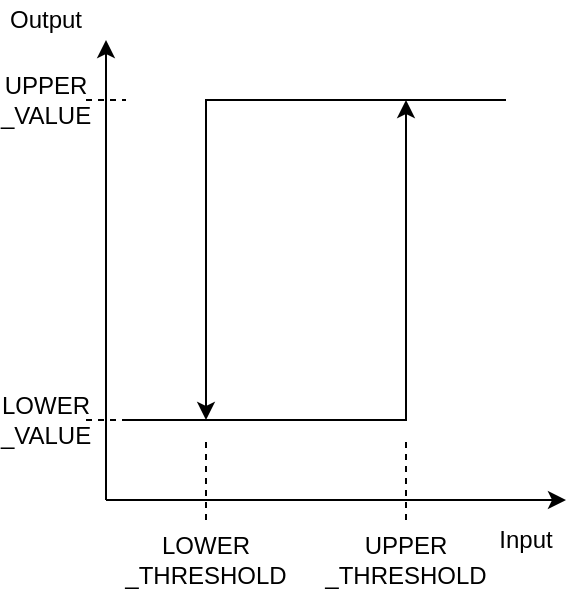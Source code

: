 <mxfile userAgent="Mozilla/5.0 (Windows NT 6.1; Win64; x64) AppleWebKit/537.36 (KHTML, like Gecko) Chrome/70.0.354.77 Safari/537.36" version="9.3.1" editor="www.draw.io" type="device"><diagram id="c018b6ec-083f-c528-af8c-ba68dcab1dd7" name="Hysteresis"><mxGraphModel dx="634" dy="773" grid="1" gridSize="10" guides="1" tooltips="1" connect="1" arrows="1" fold="1" page="1" pageScale="1" pageWidth="827" pageHeight="1169" background="#ffffff" math="0" shadow="0"><root><mxCell id="0"/><mxCell id="1" parent="0"/><mxCell id="24" value="" style="endArrow=classic;html=1;" edge="1" parent="1"><mxGeometry width="50" height="50" relative="1" as="geometry"><mxPoint x="80" y="400" as="sourcePoint"/><mxPoint x="80" y="170" as="targetPoint"/></mxGeometry></mxCell><mxCell id="25" value="" style="endArrow=classic;html=1;" edge="1" parent="1"><mxGeometry width="50" height="50" relative="1" as="geometry"><mxPoint x="80" y="400" as="sourcePoint"/><mxPoint x="310" y="400" as="targetPoint"/></mxGeometry></mxCell><mxCell id="26" value="" style="endArrow=classic;html=1;rounded=0;" edge="1" parent="1"><mxGeometry width="50" height="50" relative="1" as="geometry"><mxPoint x="90" y="360" as="sourcePoint"/><mxPoint x="230" y="200" as="targetPoint"/><Array as="points"><mxPoint x="230" y="360"/></Array></mxGeometry></mxCell><mxCell id="27" value="" style="endArrow=classic;html=1;rounded=0;" edge="1" parent="1"><mxGeometry width="50" height="50" relative="1" as="geometry"><mxPoint x="280" y="200" as="sourcePoint"/><mxPoint x="130" y="360" as="targetPoint"/><Array as="points"><mxPoint x="130" y="200"/></Array></mxGeometry></mxCell><mxCell id="28" value="" style="endArrow=none;dashed=1;html=1;" edge="1" parent="1"><mxGeometry width="50" height="50" relative="1" as="geometry"><mxPoint x="130" y="410" as="sourcePoint"/><mxPoint x="130" y="370" as="targetPoint"/></mxGeometry></mxCell><mxCell id="29" value="" style="endArrow=none;dashed=1;html=1;" edge="1" parent="1"><mxGeometry width="50" height="50" relative="1" as="geometry"><mxPoint x="230" y="410" as="sourcePoint"/><mxPoint x="230" y="370" as="targetPoint"/></mxGeometry></mxCell><mxCell id="30" value="" style="endArrow=none;dashed=1;html=1;" edge="1" parent="1"><mxGeometry width="50" height="50" relative="1" as="geometry"><mxPoint x="70" y="360" as="sourcePoint"/><mxPoint x="90" y="360" as="targetPoint"/></mxGeometry></mxCell><mxCell id="31" value="" style="endArrow=none;dashed=1;html=1;" edge="1" parent="1"><mxGeometry width="50" height="50" relative="1" as="geometry"><mxPoint x="70" y="200" as="sourcePoint"/><mxPoint x="90" y="200" as="targetPoint"/></mxGeometry></mxCell><mxCell id="32" value="Input" style="text;html=1;strokeColor=none;fillColor=none;align=center;verticalAlign=middle;whiteSpace=wrap;rounded=0;" vertex="1" parent="1"><mxGeometry x="270" y="410" width="40" height="20" as="geometry"/></mxCell><mxCell id="33" value="Output" style="text;html=1;strokeColor=none;fillColor=none;align=center;verticalAlign=middle;whiteSpace=wrap;rounded=0;" vertex="1" parent="1"><mxGeometry x="30" y="150" width="40" height="20" as="geometry"/></mxCell><mxCell id="34" value="LOWER&lt;br&gt;_THRESHOLD" style="text;html=1;strokeColor=none;fillColor=none;align=center;verticalAlign=middle;whiteSpace=wrap;rounded=0;" vertex="1" parent="1"><mxGeometry x="110" y="420" width="40" height="20" as="geometry"/></mxCell><mxCell id="35" value="UPPER&lt;br&gt;_THRESHOLD" style="text;html=1;strokeColor=none;fillColor=none;align=center;verticalAlign=middle;whiteSpace=wrap;rounded=0;" vertex="1" parent="1"><mxGeometry x="210" y="420" width="40" height="20" as="geometry"/></mxCell><mxCell id="36" value="LOWER&lt;br&gt;_VALUE" style="text;html=1;strokeColor=none;fillColor=none;align=center;verticalAlign=middle;whiteSpace=wrap;rounded=0;" vertex="1" parent="1"><mxGeometry x="30" y="350" width="40" height="20" as="geometry"/></mxCell><mxCell id="37" value="UPPER&lt;br&gt;_VALUE" style="text;html=1;strokeColor=none;fillColor=none;align=center;verticalAlign=middle;whiteSpace=wrap;rounded=0;" vertex="1" parent="1"><mxGeometry x="30" y="190" width="40" height="20" as="geometry"/></mxCell></root></mxGraphModel></diagram><diagram id="b9b75963-c86a-c657-0cf8-c45405a65289" name="AutoIncrement"><mxGraphModel dx="634" dy="773" grid="1" gridSize="10" guides="1" tooltips="1" connect="1" arrows="1" fold="1" page="1" pageScale="1" pageWidth="827" pageHeight="1169" background="#ffffff" math="0" shadow="0"><root><mxCell id="0"/><mxCell id="1" parent="0"/><mxCell id="15" style="edgeStyle=orthogonalEdgeStyle;rounded=1;html=1;exitX=1;exitY=0;entryX=0;entryY=0;startArrow=none;startFill=0;jettySize=auto;orthogonalLoop=1;" edge="1" parent="1" source="2" target="3"><mxGeometry relative="1" as="geometry"><Array as="points"><mxPoint x="222" y="380"/><mxPoint x="458" y="380"/></Array></mxGeometry></mxCell><mxCell id="17" value="[HoldInterval &amp;gt; BUTTON_INTERVAL]" style="text;html=1;resizable=0;points=[];align=center;verticalAlign=middle;labelBackgroundColor=#ffffff;" vertex="1" connectable="0" parent="15"><mxGeometry x="-0.12" relative="1" as="geometry"><mxPoint x="8" y="-10" as="offset"/></mxGeometry></mxCell><mxCell id="2" value="SIMPLE&lt;br&gt;_STATE&lt;br&gt;&lt;br&gt;&lt;br&gt;&lt;br&gt;" style="ellipse;whiteSpace=wrap;html=1;" vertex="1" parent="1"><mxGeometry x="120" y="400" width="120" height="80" as="geometry"/></mxCell><mxCell id="16" style="edgeStyle=orthogonalEdgeStyle;rounded=1;html=1;exitX=0;exitY=1;entryX=1;entryY=1;startArrow=none;startFill=0;jettySize=auto;orthogonalLoop=1;" edge="1" parent="1" source="3" target="2"><mxGeometry relative="1" as="geometry"><Array as="points"><mxPoint x="458" y="500"/><mxPoint x="222" y="500"/></Array></mxGeometry></mxCell><mxCell id="18" value="[Button == RELEASED] / HoldInterval = 0;" style="text;html=1;resizable=0;points=[];align=center;verticalAlign=middle;labelBackgroundColor=#ffffff;" vertex="1" connectable="0" parent="16"><mxGeometry x="0.087" y="3" relative="1" as="geometry"><mxPoint x="3" y="7" as="offset"/></mxGeometry></mxCell><mxCell id="3" value="AUTO&lt;br&gt;_STATE&lt;br&gt;&lt;br&gt;&lt;br&gt;&lt;br&gt;" style="ellipse;whiteSpace=wrap;html=1;" vertex="1" parent="1"><mxGeometry x="440" y="400" width="120" height="80" as="geometry"/></mxCell><mxCell id="5" value="" style="endArrow=classic;html=1;entryX=0.5;entryY=0;startArrow=oval;startFill=1;" edge="1" parent="1" target="2"><mxGeometry width="50" height="50" relative="1" as="geometry"><mxPoint x="100" y="350" as="sourcePoint"/><mxPoint x="170" y="500" as="targetPoint"/><Array as="points"><mxPoint x="120" y="370"/><mxPoint x="150" y="370"/></Array></mxGeometry></mxCell><mxCell id="6" value="InputButton&lt;br&gt;&lt;br&gt;&lt;br&gt;" style="rounded=0;whiteSpace=wrap;html=1;" vertex="1" parent="1"><mxGeometry x="280" y="80" width="120" height="60" as="geometry"/></mxCell><mxCell id="7" value="" style="endArrow=classic;html=1;entryX=0;entryY=0.5;" edge="1" parent="1" target="6"><mxGeometry width="50" height="50" relative="1" as="geometry"><mxPoint x="200" y="110" as="sourcePoint"/><mxPoint x="140" y="500" as="targetPoint"/></mxGeometry></mxCell><mxCell id="9" value="Button" style="text;html=1;resizable=0;points=[];align=center;verticalAlign=middle;labelBackgroundColor=#ffffff;" vertex="1" connectable="0" parent="7"><mxGeometry x="-0.625" y="-1" relative="1" as="geometry"><mxPoint x="5" y="-21" as="offset"/></mxGeometry></mxCell><mxCell id="8" value="" style="endArrow=classic;html=1;exitX=1;exitY=0.5;" edge="1" parent="1" source="6"><mxGeometry width="50" height="50" relative="1" as="geometry"><mxPoint x="210" y="120" as="sourcePoint"/><mxPoint x="470" y="110" as="targetPoint"/></mxGeometry></mxCell><mxCell id="11" value="MyValue" style="text;html=1;resizable=0;points=[];align=center;verticalAlign=middle;labelBackgroundColor=#ffffff;" vertex="1" connectable="0" parent="8"><mxGeometry x="0.429" y="-1" relative="1" as="geometry"><mxPoint y="-21" as="offset"/></mxGeometry></mxCell><mxCell id="12" value="BUTTON_INTERVAL" style="text;html=1;strokeColor=none;fillColor=none;align=center;verticalAlign=middle;whiteSpace=wrap;rounded=0;" vertex="1" parent="1"><mxGeometry x="280" y="160" width="120" height="20" as="geometry"/></mxCell><mxCell id="13" value="" style="endArrow=classic;html=1;entryX=0.5;entryY=0;rounded=0;" edge="1" parent="1" target="6"><mxGeometry width="50" height="50" relative="1" as="geometry"><mxPoint x="280" y="40" as="sourcePoint"/><mxPoint x="140" y="500" as="targetPoint"/><Array as="points"><mxPoint x="340" y="40"/></Array></mxGeometry></mxCell><mxCell id="14" value="PERIOD" style="text;html=1;resizable=0;points=[];align=center;verticalAlign=middle;labelBackgroundColor=#ffffff;" vertex="1" connectable="0" parent="13"><mxGeometry x="-0.06" y="1" relative="1" as="geometry"><mxPoint x="-27" y="-9" as="offset"/></mxGeometry></mxCell><mxCell id="20" value="if (Button == PUSHED)&lt;br&gt;&amp;nbsp; &amp;nbsp; HoldInterval++;&lt;br&gt;&amp;nbsp; &amp;nbsp; if(HoldInterval == 1)&lt;br&gt;&amp;nbsp; &amp;nbsp; &amp;nbsp; &amp;nbsp; MyValue = MyValue + 1&lt;br&gt;else&lt;br&gt;&amp;nbsp; &amp;nbsp; HoldInterval = 0;&lt;br&gt;&lt;br&gt;if(MyValue&amp;gt;100)&lt;br&gt;&amp;nbsp; &amp;nbsp; MyValue = 0;&lt;br&gt;&lt;br&gt;" style="text;html=1;strokeColor=none;fillColor=none;align=left;verticalAlign=top;whiteSpace=wrap;rounded=0;fontFamily=Courier New;" vertex="1" parent="1"><mxGeometry x="120" y="540" width="220" height="150" as="geometry"/></mxCell><mxCell id="21" value="MyValue = MyValue + 1&lt;br&gt;&lt;br&gt;if(MyValue&amp;gt;100)&lt;br&gt;&amp;nbsp; &amp;nbsp; MyValue = 0;&lt;br&gt;&lt;br&gt;" style="text;html=1;strokeColor=none;fillColor=none;align=left;verticalAlign=top;whiteSpace=wrap;rounded=0;fontFamily=Courier New;" vertex="1" parent="1"><mxGeometry x="414" y="540" width="220" height="140" as="geometry"/></mxCell></root></mxGraphModel></diagram></mxfile>